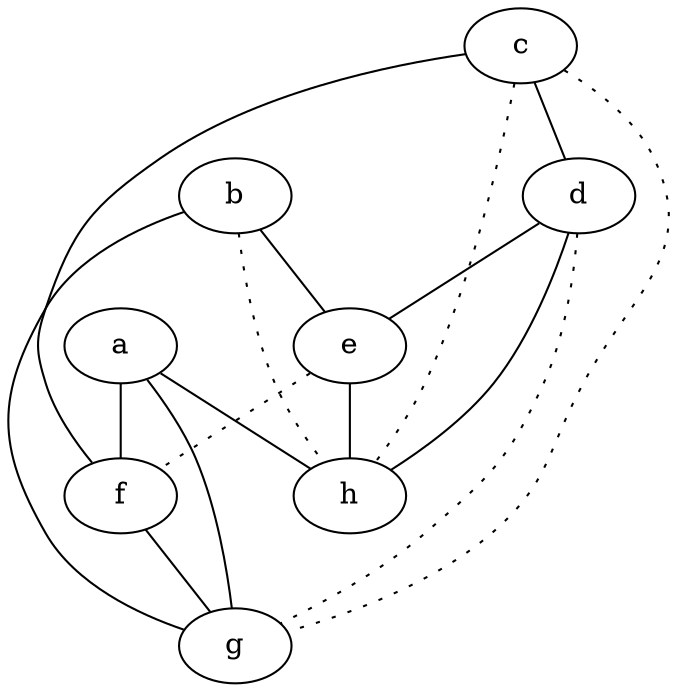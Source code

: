 graph {
a -- f;
a -- g;
a -- h;
b -- e;
b -- g;
b -- h [style=dotted];
c -- d;
c -- f;
c -- g [style=dotted];
c -- h [style=dotted];
d -- e;
d -- g [style=dotted];
d -- h;
e -- f [style=dotted];
e -- h;
f -- g;
}

